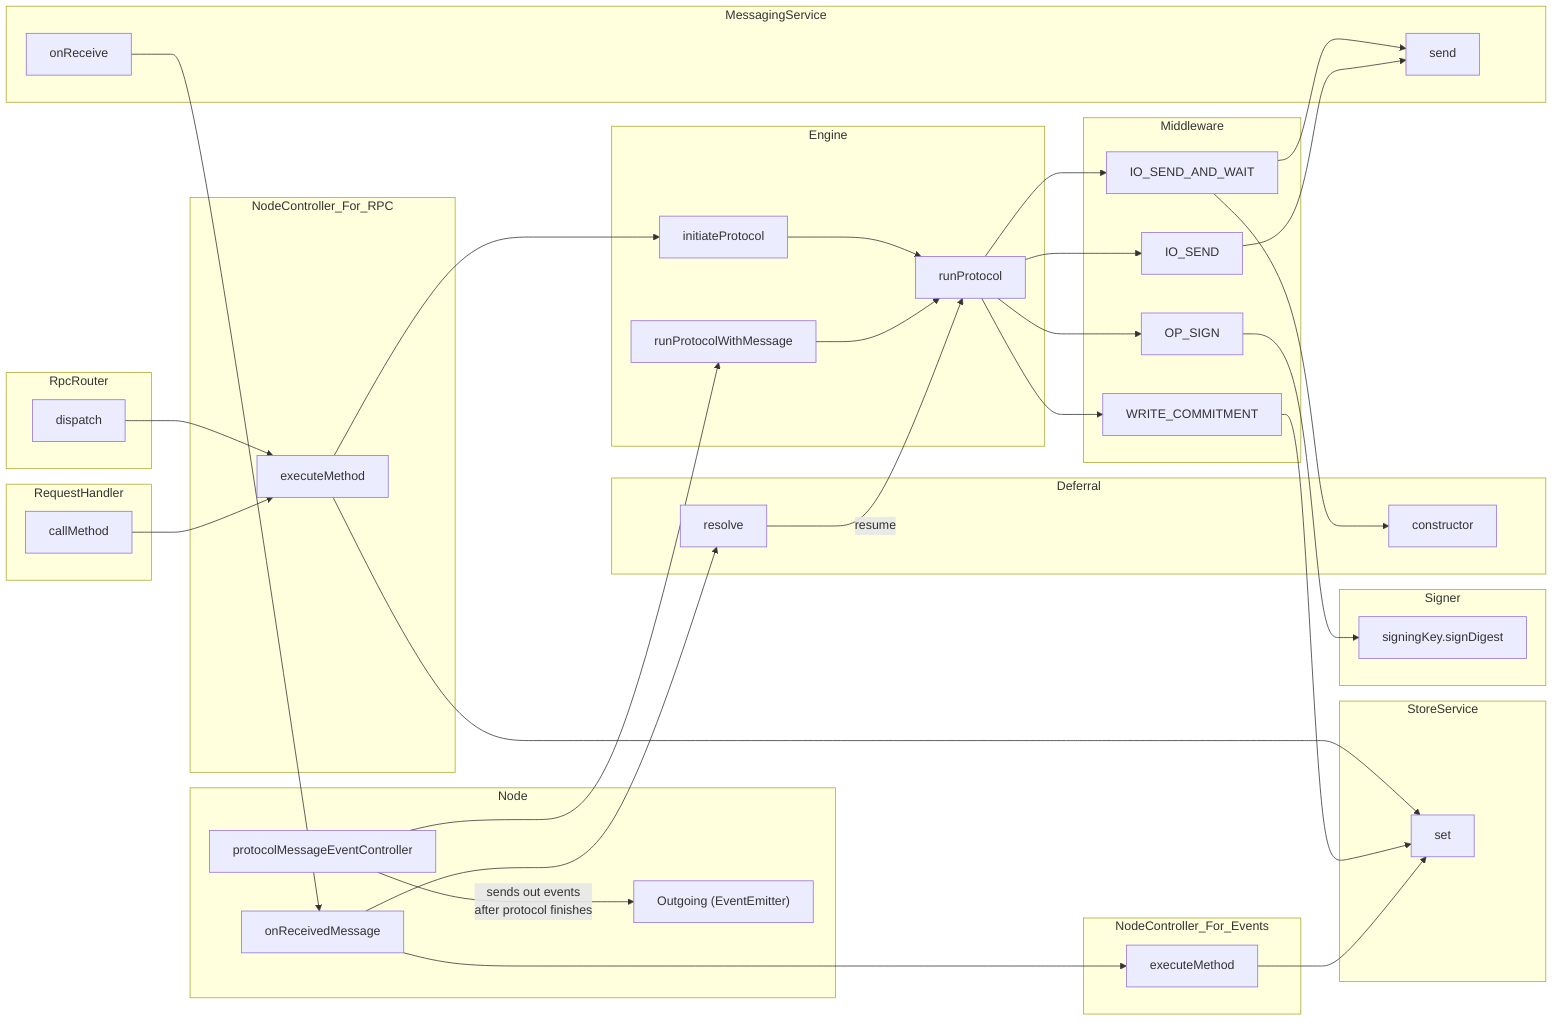 graph LR
  subgraph MessagingService
    onReceive
    send
  end

  subgraph RequestHandler
    callMethod
  end

  subgraph RpcRouter
    dispatch
  end

  subgraph StoreService
    storeServiceSet["set"]
  end

  subgraph NodeController_For_RPC
    rpcExecute["executeMethod"]-->storeServiceSet
    dispatch-->rpcExecute
    callMethod-->rpcExecute
  end

  subgraph Middleware
    IO_SEND_AND_WAIT
    IO_SEND
    OP_SIGN
    WRITE_COMMITMENT-->storeServiceSet
    IO_SEND_AND_WAIT-->send
    IO_SEND-->send
  end
  subgraph Deferral
    ioSendDeferrals["resolve"]
    deferralCtor["constructor"]
  end

  subgraph Signer
    signDigest["signingKey.signDigest"]
  end

  subgraph Node
    onReceivedMessage
    onReceive-->onReceivedMessage
    onReceivedMessage-->ioSendDeferrals
    outgoing["Outgoing (EventEmitter)"]
    protocolMessageEventController-->|sends out events <br>after protocol finishes|outgoing
    OP_SIGN-->signDigest
  end

  subgraph NodeController_For_Events
    eventExecute["executeMethod"]-->storeServiceSet
    onReceivedMessage-->eventExecute
  end

  subgraph Engine
    initiateProtocol
    runProtocolWithMessage
    protocolMessageEventController-->runProtocolWithMessage
    rpcExecute-->initiateProtocol
    runProtocol
    initiateProtocol-->runProtocol
    runProtocolWithMessage-->runProtocol
    ioSendDeferrals-->|resume|runProtocol
    IO_SEND_AND_WAIT-->deferralCtor
    runProtocol-->IO_SEND_AND_WAIT
    runProtocol-->IO_SEND
    runProtocol-->OP_SIGN
    runProtocol-->WRITE_COMMITMENT
  end